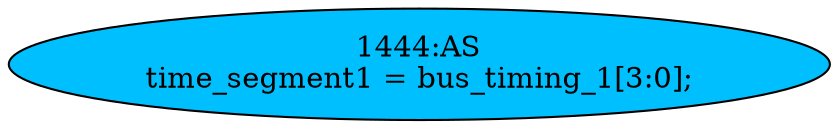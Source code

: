 strict digraph "" {
	node [label="\N"];
	"1444:AS"	 [ast="<pyverilog.vparser.ast.Assign object at 0x7fd773346410>",
		def_var="['time_segment1']",
		fillcolor=deepskyblue,
		label="1444:AS
time_segment1 = bus_timing_1[3:0];",
		statements="[]",
		style=filled,
		typ=Assign,
		use_var="['bus_timing_1']"];
}
